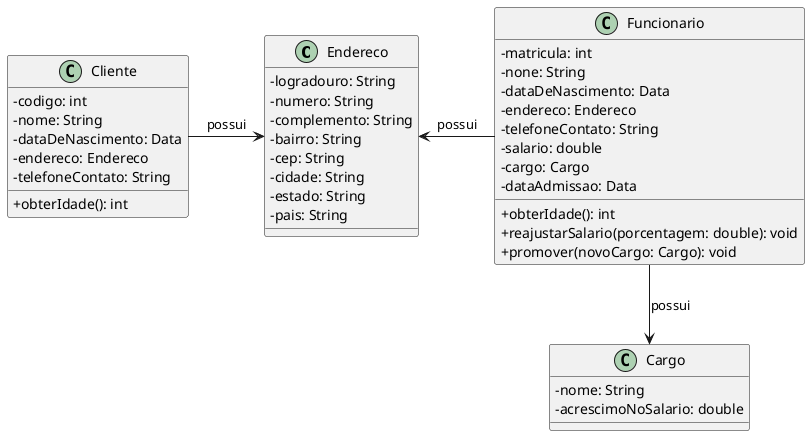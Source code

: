 @startuml
skinparam classAttributeIconSize 0

class Endereco {
    -logradouro: String
    -numero: String
    -complemento: String
    -bairro: String
    -cep: String
    -cidade: String
    -estado: String
    -pais: String
}

class Cargo {
    -nome: String
    -acrescimoNoSalario: double
}

class Funcionario {
    -matricula: int
    -none: String
    -dataDeNascimento: Data
    -endereco: Endereco
    -telefoneContato: String
    -salario: double
    -cargo: Cargo
    -dataAdmissao: Data
    +obterIdade(): int
    +reajustarSalario(porcentagem: double): void
    +promover(novoCargo: Cargo): void
}

class Cliente {
    -codigo: int
    -nome: String
    -dataDeNascimento: Data
    -endereco: Endereco
    -telefoneContato: String    
    +obterIdade(): int
}

Funcionario --> Cargo: possui
Endereco <- Funcionario: possui

Cliente -> Endereco: possui

@enduml

